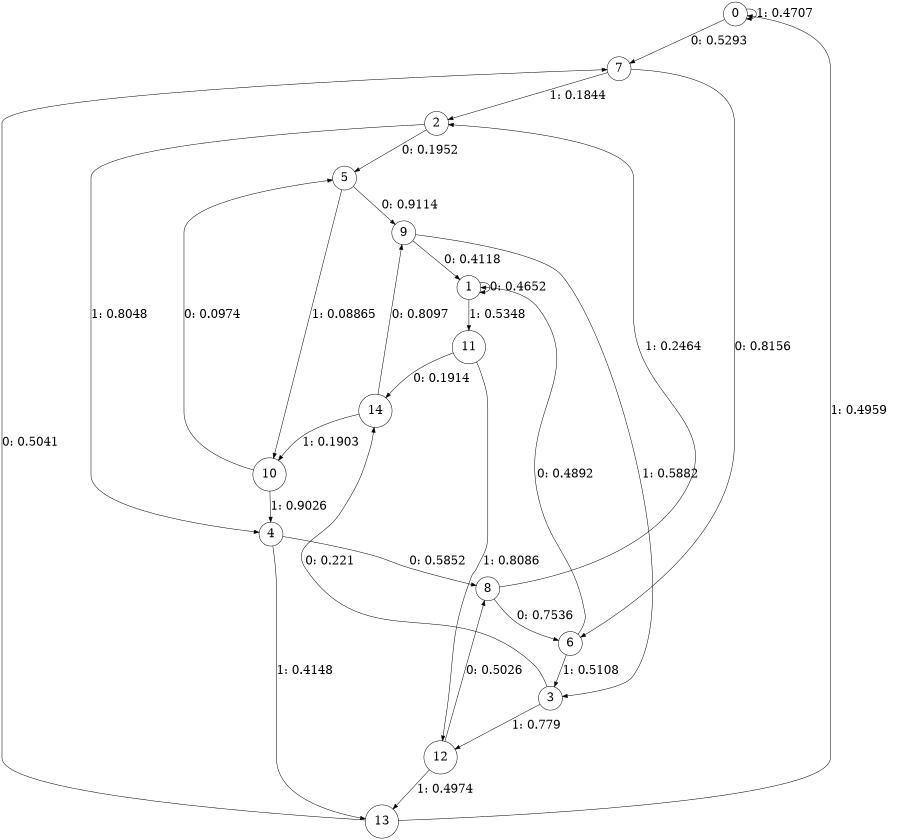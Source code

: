 digraph "ch12randomL4" {
size = "6,8.5";
ratio = "fill";
node [shape = circle];
node [fontsize = 24];
edge [fontsize = 24];
0 -> 7 [label = "0: 0.5293   "];
0 -> 0 [label = "1: 0.4707   "];
1 -> 1 [label = "0: 0.4652   "];
1 -> 11 [label = "1: 0.5348   "];
2 -> 5 [label = "0: 0.1952   "];
2 -> 4 [label = "1: 0.8048   "];
3 -> 14 [label = "0: 0.221    "];
3 -> 12 [label = "1: 0.779    "];
4 -> 8 [label = "0: 0.5852   "];
4 -> 13 [label = "1: 0.4148   "];
5 -> 9 [label = "0: 0.9114   "];
5 -> 10 [label = "1: 0.08865  "];
6 -> 1 [label = "0: 0.4892   "];
6 -> 3 [label = "1: 0.5108   "];
7 -> 6 [label = "0: 0.8156   "];
7 -> 2 [label = "1: 0.1844   "];
8 -> 6 [label = "0: 0.7536   "];
8 -> 2 [label = "1: 0.2464   "];
9 -> 1 [label = "0: 0.4118   "];
9 -> 3 [label = "1: 0.5882   "];
10 -> 5 [label = "0: 0.0974   "];
10 -> 4 [label = "1: 0.9026   "];
11 -> 14 [label = "0: 0.1914   "];
11 -> 12 [label = "1: 0.8086   "];
12 -> 8 [label = "0: 0.5026   "];
12 -> 13 [label = "1: 0.4974   "];
13 -> 7 [label = "0: 0.5041   "];
13 -> 0 [label = "1: 0.4959   "];
14 -> 9 [label = "0: 0.8097   "];
14 -> 10 [label = "1: 0.1903   "];
}